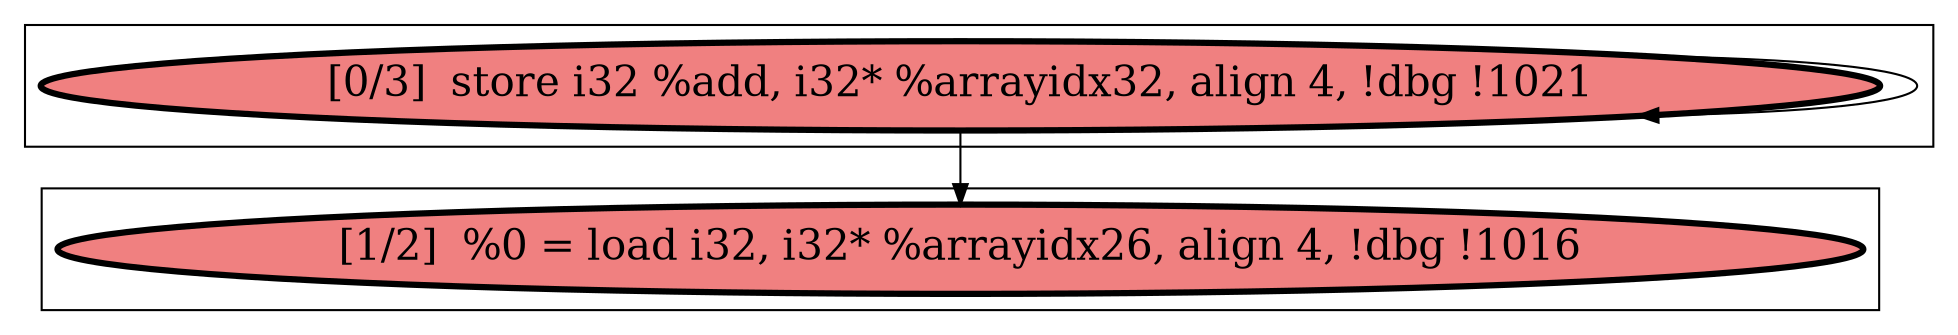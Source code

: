 
digraph G {



node44->node44 [ ]
node44->node43 [ ]


subgraph cluster1 {


node44 [penwidth=3.0,fontsize=20,fillcolor=lightcoral,label="[0/3]  store i32 %add, i32* %arrayidx32, align 4, !dbg !1021",shape=ellipse,style=filled ]



}

subgraph cluster0 {


node43 [penwidth=3.0,fontsize=20,fillcolor=lightcoral,label="[1/2]  %0 = load i32, i32* %arrayidx26, align 4, !dbg !1016",shape=ellipse,style=filled ]



}

}
